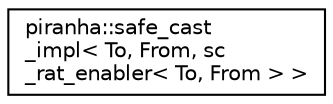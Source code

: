 digraph "Graphical Class Hierarchy"
{
  edge [fontname="Helvetica",fontsize="10",labelfontname="Helvetica",labelfontsize="10"];
  node [fontname="Helvetica",fontsize="10",shape=record];
  rankdir="LR";
  Node0 [label="piranha::safe_cast\l_impl\< To, From, sc\l_rat_enabler\< To, From \> \>",height=0.2,width=0.4,color="black", fillcolor="white", style="filled",URL="$structpiranha_1_1safe__cast__impl_3_01_to_00_01_from_00_01sc__rat__enabler_3_01_to_00_01_from_01_4_01_4.html",tooltip="Specialisation of piranha::safe_cast() for conversions involving piranha::mp_rational. "];
}
